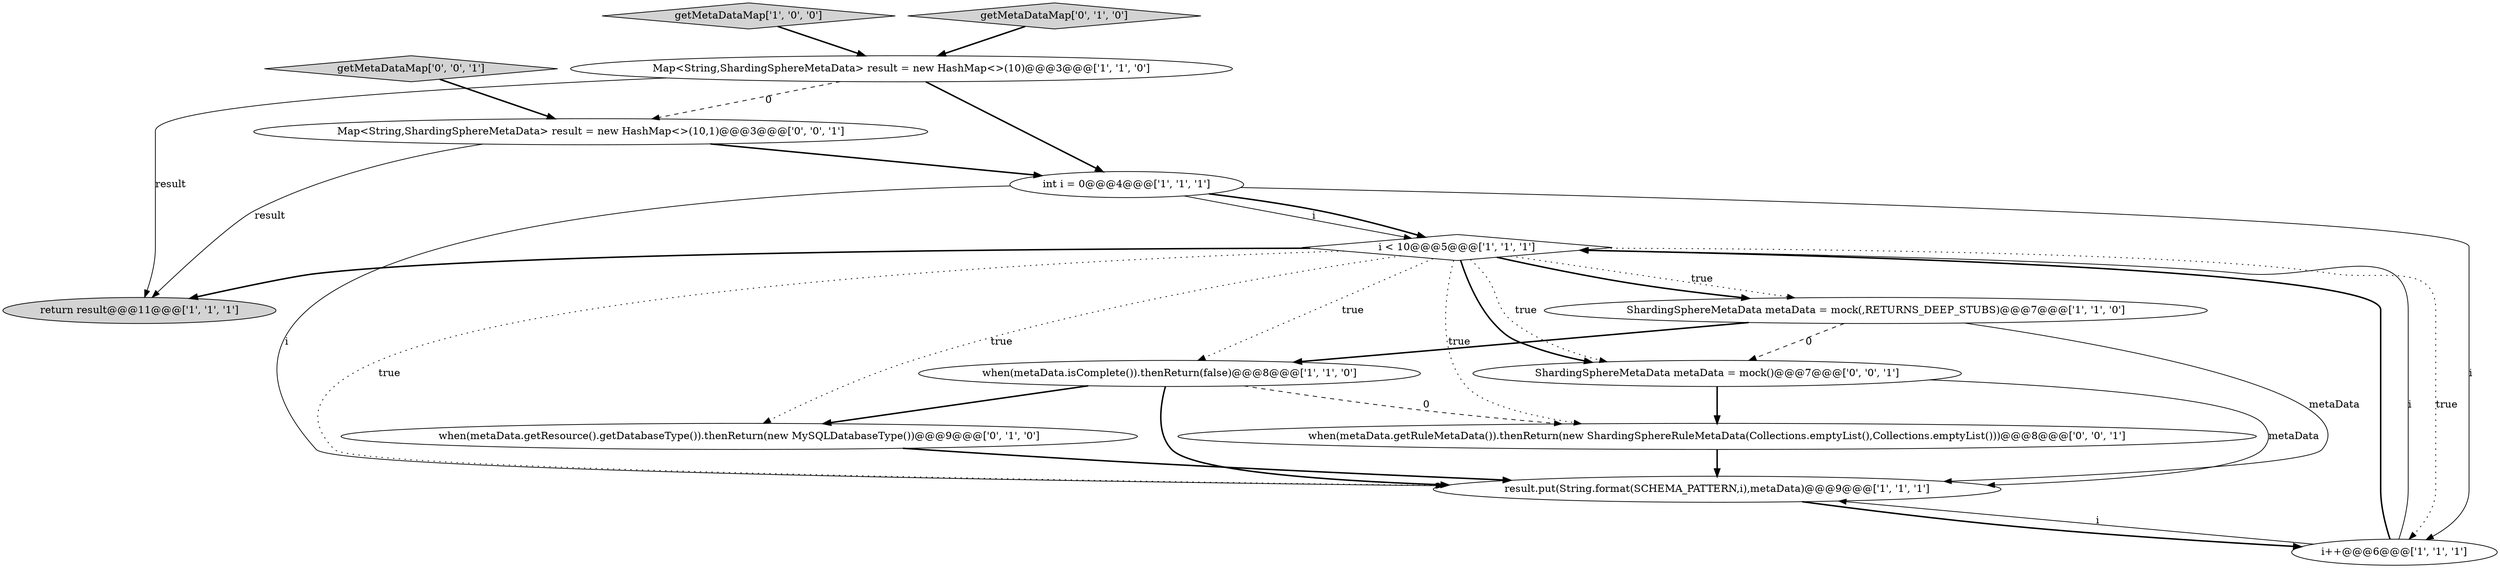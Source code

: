 digraph {
7 [style = filled, label = "i < 10@@@5@@@['1', '1', '1']", fillcolor = white, shape = diamond image = "AAA0AAABBB1BBB"];
2 [style = filled, label = "result.put(String.format(SCHEMA_PATTERN,i),metaData)@@@9@@@['1', '1', '1']", fillcolor = white, shape = ellipse image = "AAA0AAABBB1BBB"];
11 [style = filled, label = "when(metaData.getRuleMetaData()).thenReturn(new ShardingSphereRuleMetaData(Collections.emptyList(),Collections.emptyList()))@@@8@@@['0', '0', '1']", fillcolor = white, shape = ellipse image = "AAA0AAABBB3BBB"];
14 [style = filled, label = "Map<String,ShardingSphereMetaData> result = new HashMap<>(10,1)@@@3@@@['0', '0', '1']", fillcolor = white, shape = ellipse image = "AAA0AAABBB3BBB"];
4 [style = filled, label = "when(metaData.isComplete()).thenReturn(false)@@@8@@@['1', '1', '0']", fillcolor = white, shape = ellipse image = "AAA0AAABBB1BBB"];
3 [style = filled, label = "i++@@@6@@@['1', '1', '1']", fillcolor = white, shape = ellipse image = "AAA0AAABBB1BBB"];
0 [style = filled, label = "getMetaDataMap['1', '0', '0']", fillcolor = lightgray, shape = diamond image = "AAA0AAABBB1BBB"];
9 [style = filled, label = "when(metaData.getResource().getDatabaseType()).thenReturn(new MySQLDatabaseType())@@@9@@@['0', '1', '0']", fillcolor = white, shape = ellipse image = "AAA1AAABBB2BBB"];
5 [style = filled, label = "Map<String,ShardingSphereMetaData> result = new HashMap<>(10)@@@3@@@['1', '1', '0']", fillcolor = white, shape = ellipse image = "AAA0AAABBB1BBB"];
13 [style = filled, label = "getMetaDataMap['0', '0', '1']", fillcolor = lightgray, shape = diamond image = "AAA0AAABBB3BBB"];
1 [style = filled, label = "ShardingSphereMetaData metaData = mock(,RETURNS_DEEP_STUBS)@@@7@@@['1', '1', '0']", fillcolor = white, shape = ellipse image = "AAA0AAABBB1BBB"];
8 [style = filled, label = "return result@@@11@@@['1', '1', '1']", fillcolor = lightgray, shape = ellipse image = "AAA0AAABBB1BBB"];
12 [style = filled, label = "ShardingSphereMetaData metaData = mock()@@@7@@@['0', '0', '1']", fillcolor = white, shape = ellipse image = "AAA0AAABBB3BBB"];
10 [style = filled, label = "getMetaDataMap['0', '1', '0']", fillcolor = lightgray, shape = diamond image = "AAA0AAABBB2BBB"];
6 [style = filled, label = "int i = 0@@@4@@@['1', '1', '1']", fillcolor = white, shape = ellipse image = "AAA0AAABBB1BBB"];
7->2 [style = dotted, label="true"];
5->8 [style = solid, label="result"];
3->2 [style = solid, label="i"];
4->11 [style = dashed, label="0"];
7->4 [style = dotted, label="true"];
7->8 [style = bold, label=""];
5->14 [style = dashed, label="0"];
6->2 [style = solid, label="i"];
7->12 [style = dotted, label="true"];
9->2 [style = bold, label=""];
6->7 [style = solid, label="i"];
7->1 [style = dotted, label="true"];
3->7 [style = bold, label=""];
7->9 [style = dotted, label="true"];
11->2 [style = bold, label=""];
7->11 [style = dotted, label="true"];
4->2 [style = bold, label=""];
2->3 [style = bold, label=""];
6->3 [style = solid, label="i"];
3->7 [style = solid, label="i"];
7->12 [style = bold, label=""];
4->9 [style = bold, label=""];
14->6 [style = bold, label=""];
1->4 [style = bold, label=""];
1->12 [style = dashed, label="0"];
12->11 [style = bold, label=""];
12->2 [style = solid, label="metaData"];
7->1 [style = bold, label=""];
6->7 [style = bold, label=""];
0->5 [style = bold, label=""];
13->14 [style = bold, label=""];
7->3 [style = dotted, label="true"];
1->2 [style = solid, label="metaData"];
10->5 [style = bold, label=""];
5->6 [style = bold, label=""];
14->8 [style = solid, label="result"];
}
